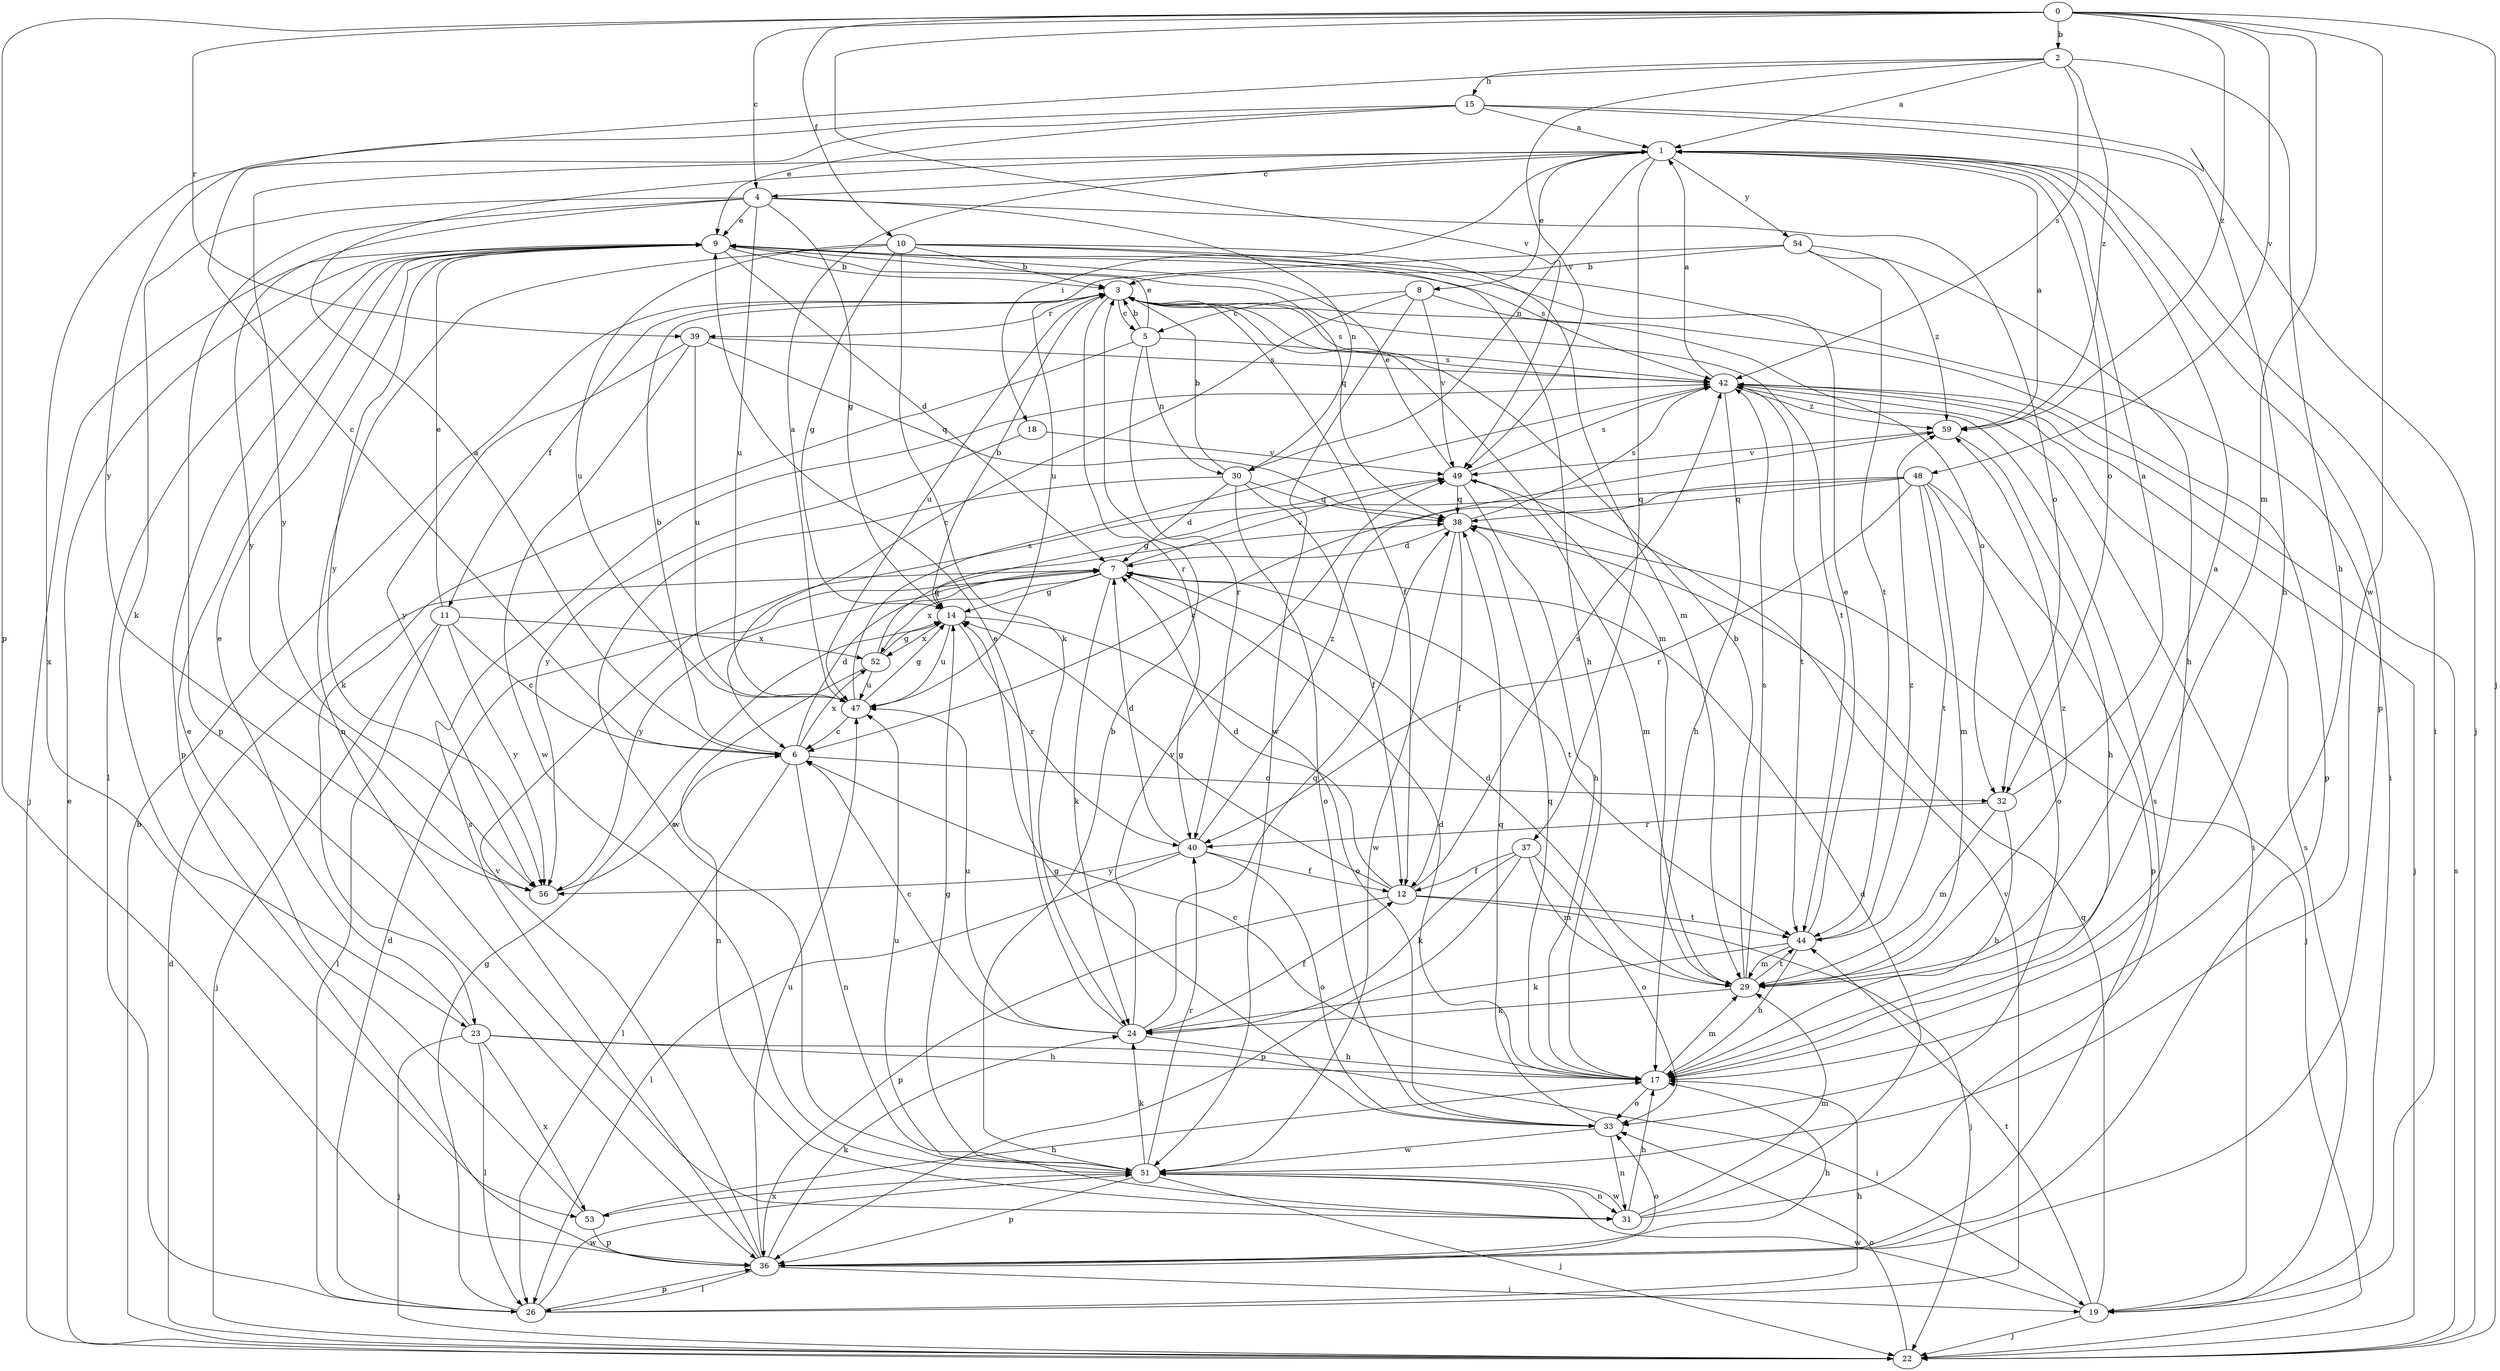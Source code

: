 strict digraph  {
0;
1;
2;
3;
4;
5;
6;
7;
8;
9;
10;
11;
12;
14;
15;
17;
18;
19;
22;
23;
24;
26;
29;
30;
31;
32;
33;
36;
37;
38;
39;
40;
42;
44;
47;
48;
49;
51;
52;
53;
54;
56;
59;
0 -> 2  [label=b];
0 -> 4  [label=c];
0 -> 10  [label=f];
0 -> 22  [label=j];
0 -> 29  [label=m];
0 -> 36  [label=p];
0 -> 39  [label=r];
0 -> 48  [label=v];
0 -> 49  [label=v];
0 -> 51  [label=w];
0 -> 59  [label=z];
1 -> 4  [label=c];
1 -> 8  [label=e];
1 -> 18  [label=i];
1 -> 19  [label=i];
1 -> 30  [label=n];
1 -> 32  [label=o];
1 -> 36  [label=p];
1 -> 37  [label=q];
1 -> 54  [label=y];
1 -> 56  [label=y];
2 -> 1  [label=a];
2 -> 15  [label=h];
2 -> 17  [label=h];
2 -> 42  [label=s];
2 -> 49  [label=v];
2 -> 56  [label=y];
2 -> 59  [label=z];
3 -> 5  [label=c];
3 -> 11  [label=f];
3 -> 12  [label=f];
3 -> 29  [label=m];
3 -> 32  [label=o];
3 -> 39  [label=r];
3 -> 40  [label=r];
3 -> 42  [label=s];
3 -> 44  [label=t];
3 -> 47  [label=u];
4 -> 9  [label=e];
4 -> 14  [label=g];
4 -> 23  [label=k];
4 -> 30  [label=n];
4 -> 32  [label=o];
4 -> 36  [label=p];
4 -> 47  [label=u];
4 -> 56  [label=y];
5 -> 3  [label=b];
5 -> 9  [label=e];
5 -> 23  [label=k];
5 -> 30  [label=n];
5 -> 40  [label=r];
5 -> 42  [label=s];
6 -> 1  [label=a];
6 -> 3  [label=b];
6 -> 7  [label=d];
6 -> 26  [label=l];
6 -> 31  [label=n];
6 -> 32  [label=o];
6 -> 52  [label=x];
7 -> 14  [label=g];
7 -> 24  [label=k];
7 -> 44  [label=t];
7 -> 49  [label=v];
7 -> 52  [label=x];
7 -> 56  [label=y];
8 -> 5  [label=c];
8 -> 6  [label=c];
8 -> 36  [label=p];
8 -> 49  [label=v];
8 -> 51  [label=w];
9 -> 3  [label=b];
9 -> 7  [label=d];
9 -> 22  [label=j];
9 -> 26  [label=l];
9 -> 36  [label=p];
9 -> 38  [label=q];
9 -> 42  [label=s];
9 -> 56  [label=y];
10 -> 3  [label=b];
10 -> 14  [label=g];
10 -> 17  [label=h];
10 -> 19  [label=i];
10 -> 24  [label=k];
10 -> 29  [label=m];
10 -> 31  [label=n];
10 -> 47  [label=u];
11 -> 6  [label=c];
11 -> 9  [label=e];
11 -> 22  [label=j];
11 -> 26  [label=l];
11 -> 52  [label=x];
11 -> 56  [label=y];
12 -> 7  [label=d];
12 -> 14  [label=g];
12 -> 22  [label=j];
12 -> 36  [label=p];
12 -> 42  [label=s];
12 -> 44  [label=t];
14 -> 3  [label=b];
14 -> 33  [label=o];
14 -> 40  [label=r];
14 -> 47  [label=u];
14 -> 52  [label=x];
15 -> 1  [label=a];
15 -> 6  [label=c];
15 -> 9  [label=e];
15 -> 17  [label=h];
15 -> 22  [label=j];
15 -> 53  [label=x];
17 -> 6  [label=c];
17 -> 7  [label=d];
17 -> 29  [label=m];
17 -> 33  [label=o];
17 -> 38  [label=q];
18 -> 49  [label=v];
18 -> 56  [label=y];
19 -> 22  [label=j];
19 -> 38  [label=q];
19 -> 42  [label=s];
19 -> 44  [label=t];
19 -> 51  [label=w];
22 -> 3  [label=b];
22 -> 7  [label=d];
22 -> 9  [label=e];
22 -> 33  [label=o];
22 -> 42  [label=s];
23 -> 9  [label=e];
23 -> 17  [label=h];
23 -> 19  [label=i];
23 -> 22  [label=j];
23 -> 26  [label=l];
23 -> 53  [label=x];
24 -> 6  [label=c];
24 -> 9  [label=e];
24 -> 12  [label=f];
24 -> 17  [label=h];
24 -> 38  [label=q];
24 -> 47  [label=u];
24 -> 49  [label=v];
26 -> 7  [label=d];
26 -> 14  [label=g];
26 -> 17  [label=h];
26 -> 36  [label=p];
26 -> 49  [label=v];
26 -> 51  [label=w];
29 -> 1  [label=a];
29 -> 3  [label=b];
29 -> 7  [label=d];
29 -> 24  [label=k];
29 -> 42  [label=s];
29 -> 44  [label=t];
29 -> 59  [label=z];
30 -> 3  [label=b];
30 -> 7  [label=d];
30 -> 12  [label=f];
30 -> 33  [label=o];
30 -> 38  [label=q];
30 -> 51  [label=w];
31 -> 7  [label=d];
31 -> 17  [label=h];
31 -> 29  [label=m];
31 -> 42  [label=s];
31 -> 51  [label=w];
32 -> 1  [label=a];
32 -> 17  [label=h];
32 -> 29  [label=m];
32 -> 40  [label=r];
33 -> 14  [label=g];
33 -> 31  [label=n];
33 -> 38  [label=q];
33 -> 51  [label=w];
36 -> 17  [label=h];
36 -> 19  [label=i];
36 -> 24  [label=k];
36 -> 26  [label=l];
36 -> 33  [label=o];
36 -> 42  [label=s];
36 -> 47  [label=u];
36 -> 49  [label=v];
37 -> 12  [label=f];
37 -> 24  [label=k];
37 -> 29  [label=m];
37 -> 33  [label=o];
37 -> 36  [label=p];
38 -> 7  [label=d];
38 -> 12  [label=f];
38 -> 22  [label=j];
38 -> 42  [label=s];
38 -> 51  [label=w];
39 -> 38  [label=q];
39 -> 42  [label=s];
39 -> 47  [label=u];
39 -> 51  [label=w];
39 -> 56  [label=y];
40 -> 7  [label=d];
40 -> 12  [label=f];
40 -> 26  [label=l];
40 -> 33  [label=o];
40 -> 56  [label=y];
40 -> 59  [label=z];
42 -> 1  [label=a];
42 -> 17  [label=h];
42 -> 19  [label=i];
42 -> 22  [label=j];
42 -> 44  [label=t];
42 -> 59  [label=z];
44 -> 9  [label=e];
44 -> 17  [label=h];
44 -> 24  [label=k];
44 -> 29  [label=m];
44 -> 59  [label=z];
47 -> 1  [label=a];
47 -> 6  [label=c];
47 -> 14  [label=g];
47 -> 42  [label=s];
48 -> 6  [label=c];
48 -> 14  [label=g];
48 -> 29  [label=m];
48 -> 33  [label=o];
48 -> 36  [label=p];
48 -> 38  [label=q];
48 -> 40  [label=r];
48 -> 44  [label=t];
49 -> 9  [label=e];
49 -> 17  [label=h];
49 -> 29  [label=m];
49 -> 38  [label=q];
49 -> 42  [label=s];
51 -> 3  [label=b];
51 -> 14  [label=g];
51 -> 22  [label=j];
51 -> 24  [label=k];
51 -> 31  [label=n];
51 -> 36  [label=p];
51 -> 40  [label=r];
51 -> 47  [label=u];
51 -> 53  [label=x];
52 -> 14  [label=g];
52 -> 31  [label=n];
52 -> 38  [label=q];
52 -> 47  [label=u];
53 -> 9  [label=e];
53 -> 17  [label=h];
53 -> 36  [label=p];
54 -> 3  [label=b];
54 -> 17  [label=h];
54 -> 44  [label=t];
54 -> 47  [label=u];
54 -> 59  [label=z];
56 -> 6  [label=c];
59 -> 1  [label=a];
59 -> 17  [label=h];
59 -> 49  [label=v];
}

